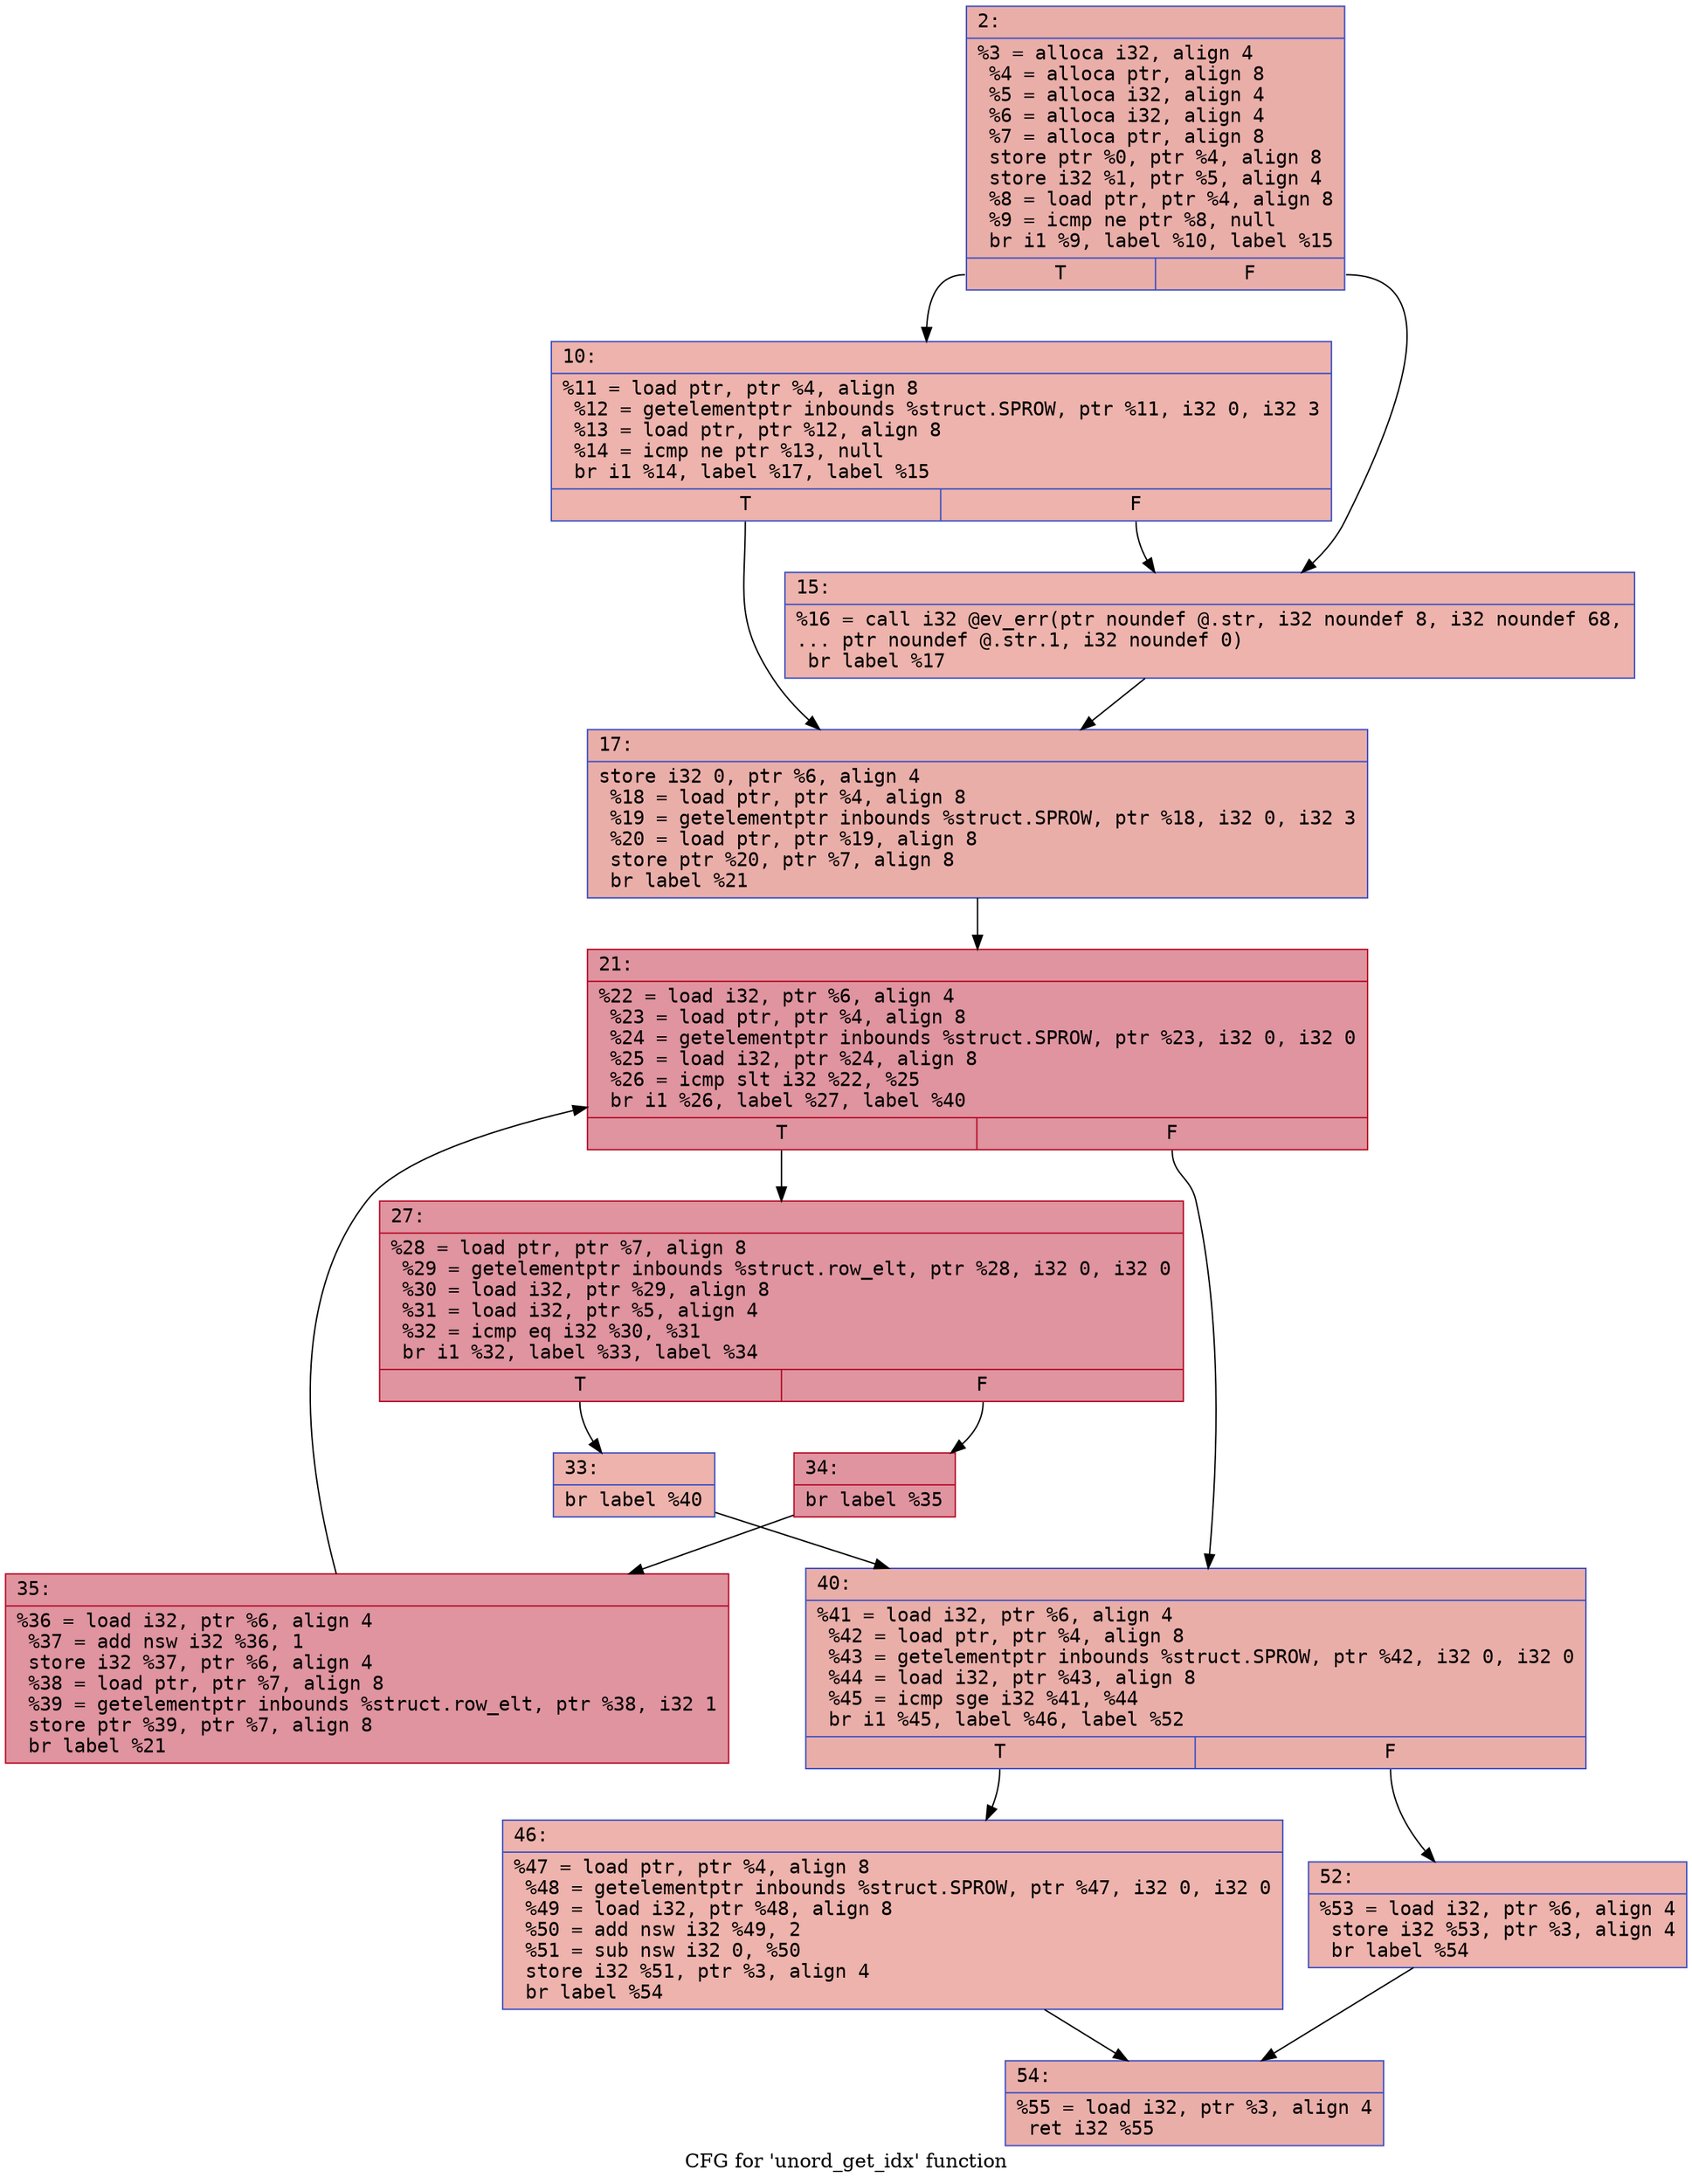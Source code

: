 digraph "CFG for 'unord_get_idx' function" {
	label="CFG for 'unord_get_idx' function";

	Node0x600003fea170 [shape=record,color="#3d50c3ff", style=filled, fillcolor="#d0473d70" fontname="Courier",label="{2:\l|  %3 = alloca i32, align 4\l  %4 = alloca ptr, align 8\l  %5 = alloca i32, align 4\l  %6 = alloca i32, align 4\l  %7 = alloca ptr, align 8\l  store ptr %0, ptr %4, align 8\l  store i32 %1, ptr %5, align 4\l  %8 = load ptr, ptr %4, align 8\l  %9 = icmp ne ptr %8, null\l  br i1 %9, label %10, label %15\l|{<s0>T|<s1>F}}"];
	Node0x600003fea170:s0 -> Node0x600003fea1c0[tooltip="2 -> 10\nProbability 62.50%" ];
	Node0x600003fea170:s1 -> Node0x600003fea210[tooltip="2 -> 15\nProbability 37.50%" ];
	Node0x600003fea1c0 [shape=record,color="#3d50c3ff", style=filled, fillcolor="#d6524470" fontname="Courier",label="{10:\l|  %11 = load ptr, ptr %4, align 8\l  %12 = getelementptr inbounds %struct.SPROW, ptr %11, i32 0, i32 3\l  %13 = load ptr, ptr %12, align 8\l  %14 = icmp ne ptr %13, null\l  br i1 %14, label %17, label %15\l|{<s0>T|<s1>F}}"];
	Node0x600003fea1c0:s0 -> Node0x600003fea260[tooltip="10 -> 17\nProbability 62.50%" ];
	Node0x600003fea1c0:s1 -> Node0x600003fea210[tooltip="10 -> 15\nProbability 37.50%" ];
	Node0x600003fea210 [shape=record,color="#3d50c3ff", style=filled, fillcolor="#d6524470" fontname="Courier",label="{15:\l|  %16 = call i32 @ev_err(ptr noundef @.str, i32 noundef 8, i32 noundef 68,\l... ptr noundef @.str.1, i32 noundef 0)\l  br label %17\l}"];
	Node0x600003fea210 -> Node0x600003fea260[tooltip="15 -> 17\nProbability 100.00%" ];
	Node0x600003fea260 [shape=record,color="#3d50c3ff", style=filled, fillcolor="#d0473d70" fontname="Courier",label="{17:\l|  store i32 0, ptr %6, align 4\l  %18 = load ptr, ptr %4, align 8\l  %19 = getelementptr inbounds %struct.SPROW, ptr %18, i32 0, i32 3\l  %20 = load ptr, ptr %19, align 8\l  store ptr %20, ptr %7, align 8\l  br label %21\l}"];
	Node0x600003fea260 -> Node0x600003fea2b0[tooltip="17 -> 21\nProbability 100.00%" ];
	Node0x600003fea2b0 [shape=record,color="#b70d28ff", style=filled, fillcolor="#b70d2870" fontname="Courier",label="{21:\l|  %22 = load i32, ptr %6, align 4\l  %23 = load ptr, ptr %4, align 8\l  %24 = getelementptr inbounds %struct.SPROW, ptr %23, i32 0, i32 0\l  %25 = load i32, ptr %24, align 8\l  %26 = icmp slt i32 %22, %25\l  br i1 %26, label %27, label %40\l|{<s0>T|<s1>F}}"];
	Node0x600003fea2b0:s0 -> Node0x600003fea300[tooltip="21 -> 27\nProbability 96.88%" ];
	Node0x600003fea2b0:s1 -> Node0x600003fea440[tooltip="21 -> 40\nProbability 3.12%" ];
	Node0x600003fea300 [shape=record,color="#b70d28ff", style=filled, fillcolor="#b70d2870" fontname="Courier",label="{27:\l|  %28 = load ptr, ptr %7, align 8\l  %29 = getelementptr inbounds %struct.row_elt, ptr %28, i32 0, i32 0\l  %30 = load i32, ptr %29, align 8\l  %31 = load i32, ptr %5, align 4\l  %32 = icmp eq i32 %30, %31\l  br i1 %32, label %33, label %34\l|{<s0>T|<s1>F}}"];
	Node0x600003fea300:s0 -> Node0x600003fea350[tooltip="27 -> 33\nProbability 3.12%" ];
	Node0x600003fea300:s1 -> Node0x600003fea3a0[tooltip="27 -> 34\nProbability 96.88%" ];
	Node0x600003fea350 [shape=record,color="#3d50c3ff", style=filled, fillcolor="#d6524470" fontname="Courier",label="{33:\l|  br label %40\l}"];
	Node0x600003fea350 -> Node0x600003fea440[tooltip="33 -> 40\nProbability 100.00%" ];
	Node0x600003fea3a0 [shape=record,color="#b70d28ff", style=filled, fillcolor="#b70d2870" fontname="Courier",label="{34:\l|  br label %35\l}"];
	Node0x600003fea3a0 -> Node0x600003fea3f0[tooltip="34 -> 35\nProbability 100.00%" ];
	Node0x600003fea3f0 [shape=record,color="#b70d28ff", style=filled, fillcolor="#b70d2870" fontname="Courier",label="{35:\l|  %36 = load i32, ptr %6, align 4\l  %37 = add nsw i32 %36, 1\l  store i32 %37, ptr %6, align 4\l  %38 = load ptr, ptr %7, align 8\l  %39 = getelementptr inbounds %struct.row_elt, ptr %38, i32 1\l  store ptr %39, ptr %7, align 8\l  br label %21\l}"];
	Node0x600003fea3f0 -> Node0x600003fea2b0[tooltip="35 -> 21\nProbability 100.00%" ];
	Node0x600003fea440 [shape=record,color="#3d50c3ff", style=filled, fillcolor="#d0473d70" fontname="Courier",label="{40:\l|  %41 = load i32, ptr %6, align 4\l  %42 = load ptr, ptr %4, align 8\l  %43 = getelementptr inbounds %struct.SPROW, ptr %42, i32 0, i32 0\l  %44 = load i32, ptr %43, align 8\l  %45 = icmp sge i32 %41, %44\l  br i1 %45, label %46, label %52\l|{<s0>T|<s1>F}}"];
	Node0x600003fea440:s0 -> Node0x600003fea490[tooltip="40 -> 46\nProbability 50.00%" ];
	Node0x600003fea440:s1 -> Node0x600003fea4e0[tooltip="40 -> 52\nProbability 50.00%" ];
	Node0x600003fea490 [shape=record,color="#3d50c3ff", style=filled, fillcolor="#d6524470" fontname="Courier",label="{46:\l|  %47 = load ptr, ptr %4, align 8\l  %48 = getelementptr inbounds %struct.SPROW, ptr %47, i32 0, i32 0\l  %49 = load i32, ptr %48, align 8\l  %50 = add nsw i32 %49, 2\l  %51 = sub nsw i32 0, %50\l  store i32 %51, ptr %3, align 4\l  br label %54\l}"];
	Node0x600003fea490 -> Node0x600003fea530[tooltip="46 -> 54\nProbability 100.00%" ];
	Node0x600003fea4e0 [shape=record,color="#3d50c3ff", style=filled, fillcolor="#d6524470" fontname="Courier",label="{52:\l|  %53 = load i32, ptr %6, align 4\l  store i32 %53, ptr %3, align 4\l  br label %54\l}"];
	Node0x600003fea4e0 -> Node0x600003fea530[tooltip="52 -> 54\nProbability 100.00%" ];
	Node0x600003fea530 [shape=record,color="#3d50c3ff", style=filled, fillcolor="#d0473d70" fontname="Courier",label="{54:\l|  %55 = load i32, ptr %3, align 4\l  ret i32 %55\l}"];
}
